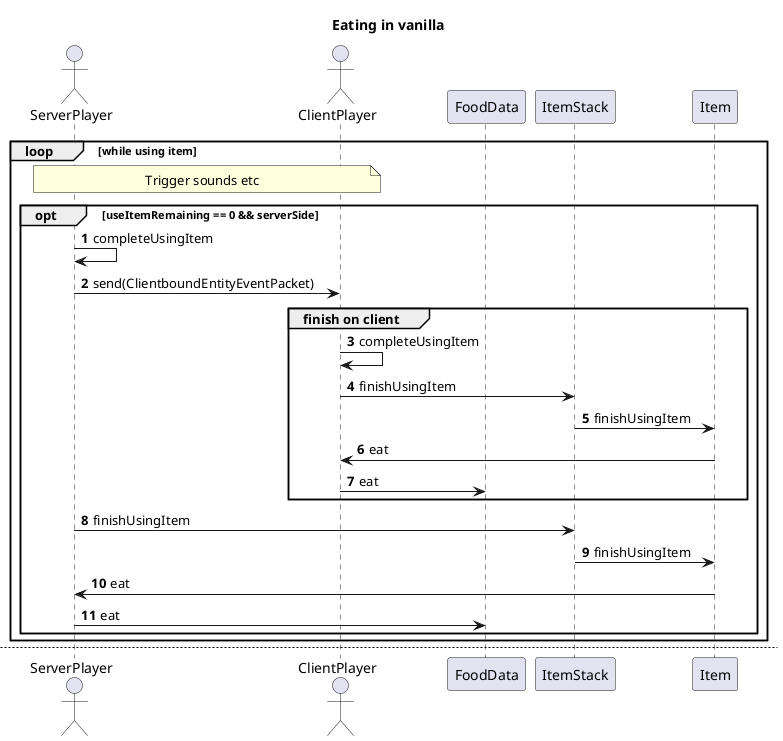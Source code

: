 @startuml

title Eating in vanilla
autonumber

actor ServerPlayer
actor ClientPlayer
participant FoodData
participant ItemStack
participant Item

loop while using item
    note over ServerPlayer, ClientPlayer: Trigger sounds etc

    opt useItemRemaining == 0 && serverSide
        ServerPlayer -> ServerPlayer: completeUsingItem
        ServerPlayer -> ClientPlayer: send(ClientboundEntityEventPacket)

        group finish on client
            ClientPlayer -> ClientPlayer: completeUsingItem
            ClientPlayer -> ItemStack: finishUsingItem
            ItemStack -> Item: finishUsingItem
            Item -> ClientPlayer: eat
            ClientPlayer -> FoodData: eat
        end

        ServerPlayer -> ItemStack: finishUsingItem
        ItemStack -> Item: finishUsingItem
        Item -> ServerPlayer: eat
        ServerPlayer -> FoodData: eat
    end
end

newpage Eating with Nibble
autonumber

loop while using item
    note over ServerPlayer, ClientPlayer: Trigger sounds etc
    ServerPlayer -> ServerPlayer: Increment nutrition
    ServerPlayer -> FoodData: eat
    ServerPlayer -> ClientPlayer: FoodDataPacket(nutrition, saturation)
    group update on client:
        ClientPlayer -> ClientPlayer: Update FoodData
        ClientPlayer -> FoodData: eat
    end

    opt useItemRemaining == 0 && serverSide
        ServerPlayer -> ServerPlayer: completeUsingItem
        note across: eating on complete disabled
        ServerPlayer -> ClientPlayer: send(ClientboundEntityEventPacket)

        group finish on client
            ClientPlayer -> ClientPlayer: completeUsingItem
            ClientPlayer -> ItemStack: finishUsingItem
            ItemStack -> Item: finishUsingItem
        end

        ServerPlayer -> ItemStack: finishUsingItem
        ItemStack -> Item: finishUsingItem
    end
end

@enduml
